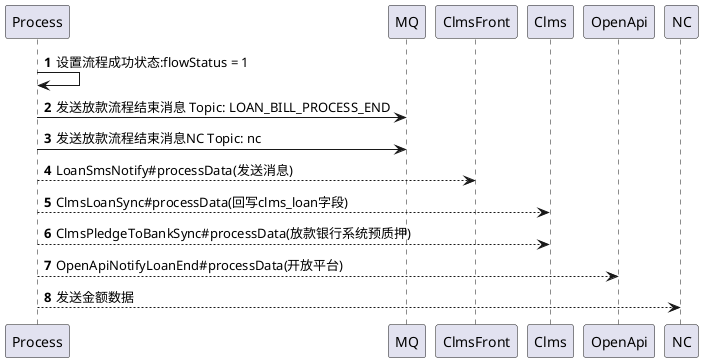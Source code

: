 @startuml
'https://plantuml.com/sequence-diagram

autonumber

Process -> Process: 设置流程成功状态:flowStatus = 1
Process -> MQ: 发送放款流程结束消息 Topic: LOAN_BILL_PROCESS_END
Process -> MQ: 发送放款流程结束消息NC Topic: nc

Process --> ClmsFront: LoanSmsNotify#processData(发送消息)
Process --> Clms: ClmsLoanSync#processData(回写clms_loan字段)
Process --> Clms: ClmsPledgeToBankSync#processData(放款银行系统预质押)
Process --> OpenApi: OpenApiNotifyLoanEnd#processData(开放平台)

Process --> NC: 发送金额数据
@enduml